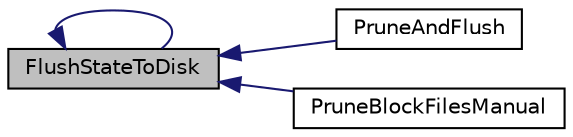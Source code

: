 digraph "FlushStateToDisk"
{
  edge [fontname="Helvetica",fontsize="10",labelfontname="Helvetica",labelfontsize="10"];
  node [fontname="Helvetica",fontsize="10",shape=record];
  rankdir="LR";
  Node40 [label="FlushStateToDisk",height=0.2,width=0.4,color="black", fillcolor="grey75", style="filled", fontcolor="black"];
  Node40 -> Node40 [dir="back",color="midnightblue",fontsize="10",style="solid",fontname="Helvetica"];
  Node40 -> Node41 [dir="back",color="midnightblue",fontsize="10",style="solid",fontname="Helvetica"];
  Node41 [label="PruneAndFlush",height=0.2,width=0.4,color="black", fillcolor="white", style="filled",URL="$validation_8h.html#afccc404d3f648d7834ee7522ca348b41",tooltip="Prune block files and flush state to disk. "];
  Node40 -> Node42 [dir="back",color="midnightblue",fontsize="10",style="solid",fontname="Helvetica"];
  Node42 [label="PruneBlockFilesManual",height=0.2,width=0.4,color="black", fillcolor="white", style="filled",URL="$validation_8h.html#a173f79e71650a53a095bc1d88d77d6f9",tooltip="Prune block files up to a given height. "];
}
